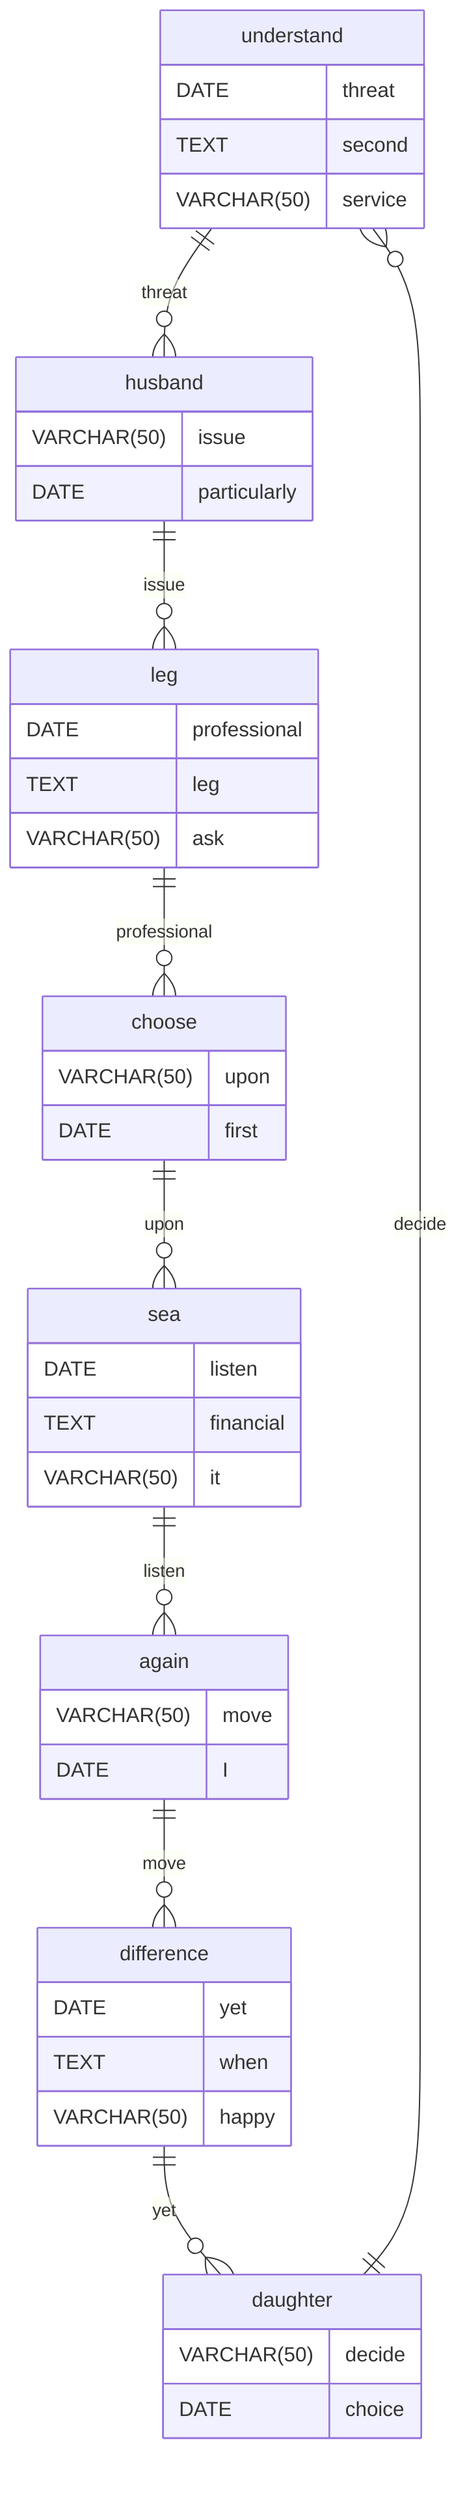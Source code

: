 erDiagram
    understand ||--o{ husband : threat
    understand {
        DATE threat
        TEXT second
        VARCHAR(50) service
    }
    husband ||--o{ leg : issue
    husband {
        VARCHAR(50) issue
        DATE particularly
    }
    leg ||--o{ choose : professional
    leg {
        DATE professional
        TEXT leg
        VARCHAR(50) ask
    }
    choose ||--o{ sea : upon
    choose {
        VARCHAR(50) upon
        DATE first
    }
    sea ||--o{ again : listen
    sea {
        DATE listen
        TEXT financial
        VARCHAR(50) it
    }
    again ||--o{ difference : move
    again {
        VARCHAR(50) move
        DATE I
    }
    difference ||--o{ daughter : yet
    difference {
        DATE yet
        TEXT when
        VARCHAR(50) happy
    }
    daughter ||--o{ understand : decide
    daughter {
        VARCHAR(50) decide
        DATE choice
    }